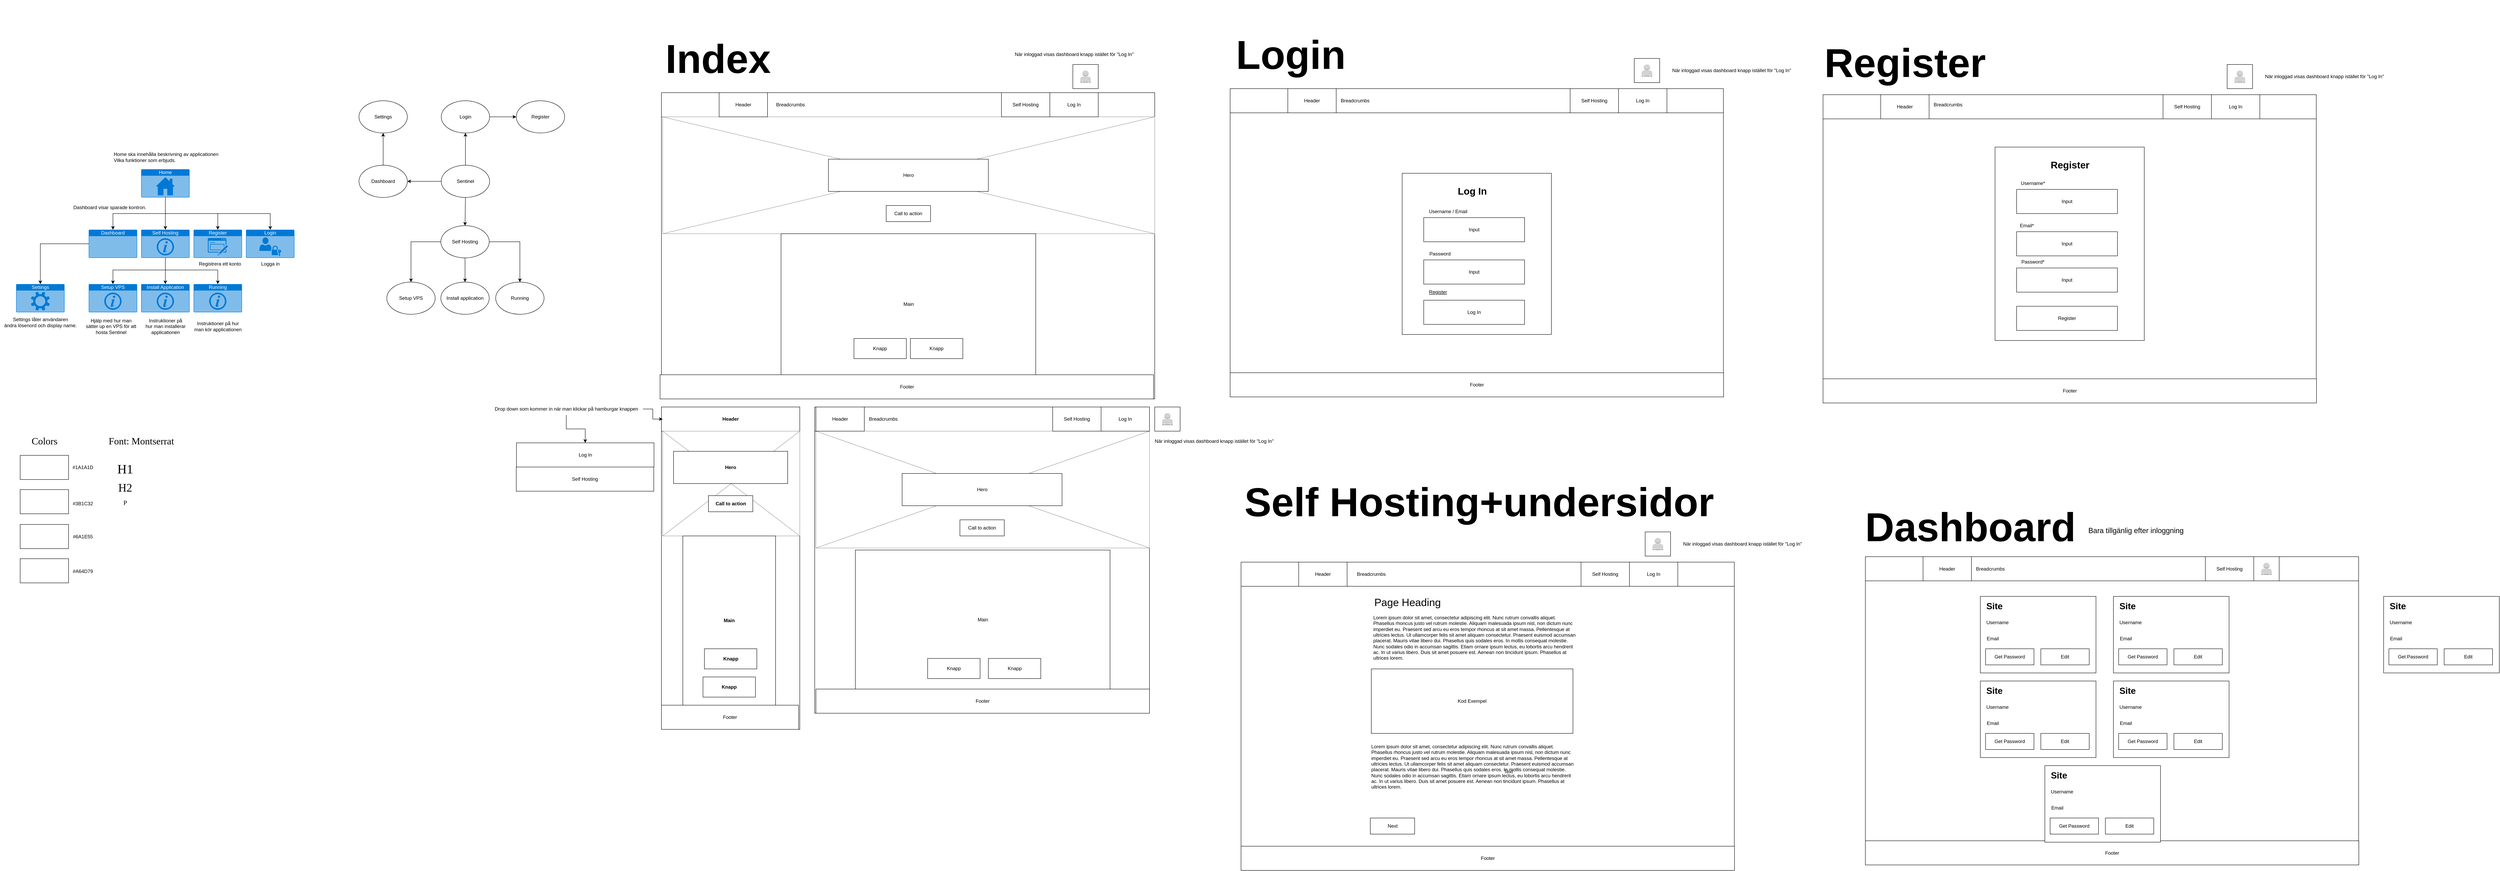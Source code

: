 <mxfile version="26.0.16">
  <diagram name="Sida-1" id="PldL4qp4mlkQbC44WhZ5">
    <mxGraphModel dx="2022" dy="643" grid="1" gridSize="10" guides="1" tooltips="1" connect="1" arrows="1" fold="1" page="1" pageScale="1" pageWidth="827" pageHeight="1169" math="0" shadow="0">
      <root>
        <mxCell id="0" />
        <mxCell id="1" parent="0" />
        <mxCell id="sdH6D31SI2UZ_YqF4N8P-3" style="rounded=0;orthogonalLoop=1;jettySize=auto;html=1;exitX=0.5;exitY=0;exitDx=0;exitDy=0;entryX=0.5;entryY=1;entryDx=0;entryDy=0;" parent="1" source="sdH6D31SI2UZ_YqF4N8P-1" target="sdH6D31SI2UZ_YqF4N8P-5" edge="1">
          <mxGeometry relative="1" as="geometry">
            <mxPoint x="550" y="400" as="targetPoint" />
          </mxGeometry>
        </mxCell>
        <mxCell id="sdH6D31SI2UZ_YqF4N8P-13" style="edgeStyle=orthogonalEdgeStyle;rounded=0;orthogonalLoop=1;jettySize=auto;html=1;exitX=0;exitY=0.5;exitDx=0;exitDy=0;entryX=1;entryY=0.5;entryDx=0;entryDy=0;" parent="1" source="sdH6D31SI2UZ_YqF4N8P-1" target="sdH6D31SI2UZ_YqF4N8P-12" edge="1">
          <mxGeometry relative="1" as="geometry" />
        </mxCell>
        <mxCell id="sdH6D31SI2UZ_YqF4N8P-16" style="rounded=0;orthogonalLoop=1;jettySize=auto;html=1;exitX=0.5;exitY=1;exitDx=0;exitDy=0;entryX=0.5;entryY=0;entryDx=0;entryDy=0;" parent="1" source="sdH6D31SI2UZ_YqF4N8P-1" target="sdH6D31SI2UZ_YqF4N8P-17" edge="1">
          <mxGeometry relative="1" as="geometry">
            <mxPoint x="414.5" y="690" as="targetPoint" />
          </mxGeometry>
        </mxCell>
        <mxCell id="sdH6D31SI2UZ_YqF4N8P-1" value="Sentinel" style="ellipse;whiteSpace=wrap;html=1;" parent="1" vertex="1">
          <mxGeometry x="354" y="480" width="120" height="80" as="geometry" />
        </mxCell>
        <mxCell id="brB0z7pQb33KGud3Y6Oo-40" style="edgeStyle=orthogonalEdgeStyle;rounded=0;orthogonalLoop=1;jettySize=auto;html=1;exitX=1;exitY=0.5;exitDx=0;exitDy=0;entryX=0;entryY=0.5;entryDx=0;entryDy=0;" parent="1" source="sdH6D31SI2UZ_YqF4N8P-5" target="sdH6D31SI2UZ_YqF4N8P-9" edge="1">
          <mxGeometry relative="1" as="geometry" />
        </mxCell>
        <mxCell id="sdH6D31SI2UZ_YqF4N8P-5" value="Login" style="ellipse;whiteSpace=wrap;html=1;" parent="1" vertex="1">
          <mxGeometry x="354" y="320" width="120" height="80" as="geometry" />
        </mxCell>
        <mxCell id="sdH6D31SI2UZ_YqF4N8P-9" value="Register" style="ellipse;whiteSpace=wrap;html=1;" parent="1" vertex="1">
          <mxGeometry x="540" y="320" width="120" height="80" as="geometry" />
        </mxCell>
        <mxCell id="sdH6D31SI2UZ_YqF4N8P-14" style="rounded=0;orthogonalLoop=1;jettySize=auto;html=1;exitX=0.5;exitY=0;exitDx=0;exitDy=0;entryX=0.5;entryY=1;entryDx=0;entryDy=0;" parent="1" source="sdH6D31SI2UZ_YqF4N8P-12" target="sdH6D31SI2UZ_YqF4N8P-15" edge="1">
          <mxGeometry relative="1" as="geometry">
            <mxPoint x="209.5" y="370" as="targetPoint" />
          </mxGeometry>
        </mxCell>
        <mxCell id="sdH6D31SI2UZ_YqF4N8P-12" value="Dashboard" style="ellipse;whiteSpace=wrap;html=1;" parent="1" vertex="1">
          <mxGeometry x="150" y="480" width="120" height="80" as="geometry" />
        </mxCell>
        <mxCell id="sdH6D31SI2UZ_YqF4N8P-15" value="Settings" style="ellipse;whiteSpace=wrap;html=1;" parent="1" vertex="1">
          <mxGeometry x="150" y="320" width="120" height="80" as="geometry" />
        </mxCell>
        <mxCell id="sdH6D31SI2UZ_YqF4N8P-19" style="edgeStyle=orthogonalEdgeStyle;rounded=0;orthogonalLoop=1;jettySize=auto;html=1;" parent="1" source="sdH6D31SI2UZ_YqF4N8P-17" target="sdH6D31SI2UZ_YqF4N8P-18" edge="1">
          <mxGeometry relative="1" as="geometry" />
        </mxCell>
        <mxCell id="sdH6D31SI2UZ_YqF4N8P-21" style="edgeStyle=orthogonalEdgeStyle;rounded=0;orthogonalLoop=1;jettySize=auto;html=1;entryX=0.5;entryY=0;entryDx=0;entryDy=0;" parent="1" source="sdH6D31SI2UZ_YqF4N8P-17" target="sdH6D31SI2UZ_YqF4N8P-20" edge="1">
          <mxGeometry relative="1" as="geometry" />
        </mxCell>
        <mxCell id="sdH6D31SI2UZ_YqF4N8P-23" style="edgeStyle=orthogonalEdgeStyle;rounded=0;orthogonalLoop=1;jettySize=auto;html=1;exitX=1;exitY=0.5;exitDx=0;exitDy=0;entryX=0.5;entryY=0;entryDx=0;entryDy=0;" parent="1" source="sdH6D31SI2UZ_YqF4N8P-17" target="sdH6D31SI2UZ_YqF4N8P-22" edge="1">
          <mxGeometry relative="1" as="geometry" />
        </mxCell>
        <mxCell id="sdH6D31SI2UZ_YqF4N8P-17" value="Self Hosting" style="ellipse;whiteSpace=wrap;html=1;" parent="1" vertex="1">
          <mxGeometry x="353" y="630" width="120" height="80" as="geometry" />
        </mxCell>
        <mxCell id="sdH6D31SI2UZ_YqF4N8P-18" value="Setup VPS" style="ellipse;whiteSpace=wrap;html=1;" parent="1" vertex="1">
          <mxGeometry x="219" y="770" width="120" height="80" as="geometry" />
        </mxCell>
        <mxCell id="sdH6D31SI2UZ_YqF4N8P-20" value="Install application" style="ellipse;whiteSpace=wrap;html=1;" parent="1" vertex="1">
          <mxGeometry x="353" y="770" width="120" height="80" as="geometry" />
        </mxCell>
        <mxCell id="sdH6D31SI2UZ_YqF4N8P-22" value="Running" style="ellipse;whiteSpace=wrap;html=1;" parent="1" vertex="1">
          <mxGeometry x="489" y="770" width="120" height="80" as="geometry" />
        </mxCell>
        <mxCell id="sdH6D31SI2UZ_YqF4N8P-24" value="Login" style="html=1;whiteSpace=wrap;strokeColor=none;fillColor=#0079D6;labelPosition=center;verticalLabelPosition=middle;verticalAlign=top;align=center;fontSize=12;outlineConnect=0;spacingTop=-6;fontColor=#FFFFFF;sketch=0;shape=mxgraph.sitemap.login;" parent="1" vertex="1">
          <mxGeometry x="-130" y="640" width="120" height="70" as="geometry" />
        </mxCell>
        <mxCell id="sdH6D31SI2UZ_YqF4N8P-25" value="Home" style="html=1;whiteSpace=wrap;strokeColor=none;fillColor=#0079D6;labelPosition=center;verticalLabelPosition=middle;verticalAlign=top;align=center;fontSize=12;outlineConnect=0;spacingTop=-6;fontColor=#FFFFFF;sketch=0;shape=mxgraph.sitemap.home;" parent="1" vertex="1">
          <mxGeometry x="-390" y="490" width="120" height="70" as="geometry" />
        </mxCell>
        <mxCell id="sdH6D31SI2UZ_YqF4N8P-26" value="Register" style="html=1;whiteSpace=wrap;strokeColor=none;fillColor=#0079D6;labelPosition=center;verticalLabelPosition=middle;verticalAlign=top;align=center;fontSize=12;outlineConnect=0;spacingTop=-6;fontColor=#FFFFFF;sketch=0;shape=mxgraph.sitemap.form;" parent="1" vertex="1">
          <mxGeometry x="-260" y="640" width="120" height="70" as="geometry" />
        </mxCell>
        <mxCell id="sdH6D31SI2UZ_YqF4N8P-27" value="Dashboard" style="html=1;whiteSpace=wrap;strokeColor=none;fillColor=#0079D6;labelPosition=center;verticalLabelPosition=middle;verticalAlign=top;align=center;fontSize=12;outlineConnect=0;spacingTop=-6;fontColor=#FFFFFF;sketch=0;shape=mxgraph.sitemap.page;" parent="1" vertex="1">
          <mxGeometry x="-520" y="640" width="120" height="70" as="geometry" />
        </mxCell>
        <mxCell id="sdH6D31SI2UZ_YqF4N8P-29" value="Self Hosting" style="html=1;whiteSpace=wrap;strokeColor=none;fillColor=#0079D6;labelPosition=center;verticalLabelPosition=middle;verticalAlign=top;align=center;fontSize=12;outlineConnect=0;spacingTop=-6;fontColor=#FFFFFF;sketch=0;shape=mxgraph.sitemap.info;" parent="1" vertex="1">
          <mxGeometry x="-390" y="640" width="120" height="70" as="geometry" />
        </mxCell>
        <mxCell id="sdH6D31SI2UZ_YqF4N8P-30" value="Setup VPS" style="html=1;whiteSpace=wrap;strokeColor=none;fillColor=#0079D6;labelPosition=center;verticalLabelPosition=middle;verticalAlign=top;align=center;fontSize=12;outlineConnect=0;spacingTop=-6;fontColor=#FFFFFF;sketch=0;shape=mxgraph.sitemap.info;" parent="1" vertex="1">
          <mxGeometry x="-520" y="775" width="120" height="70" as="geometry" />
        </mxCell>
        <mxCell id="sdH6D31SI2UZ_YqF4N8P-31" style="edgeStyle=orthogonalEdgeStyle;rounded=0;orthogonalLoop=1;jettySize=auto;html=1;entryX=0.5;entryY=0;entryDx=0;entryDy=0;entryPerimeter=0;" parent="1" source="sdH6D31SI2UZ_YqF4N8P-29" target="sdH6D31SI2UZ_YqF4N8P-30" edge="1">
          <mxGeometry relative="1" as="geometry">
            <Array as="points">
              <mxPoint x="-330" y="740" />
              <mxPoint x="-460" y="740" />
            </Array>
          </mxGeometry>
        </mxCell>
        <mxCell id="sdH6D31SI2UZ_YqF4N8P-32" value="Install Application" style="html=1;whiteSpace=wrap;strokeColor=none;fillColor=#0079D6;labelPosition=center;verticalLabelPosition=middle;verticalAlign=top;align=center;fontSize=12;outlineConnect=0;spacingTop=-6;fontColor=#FFFFFF;sketch=0;shape=mxgraph.sitemap.info;" parent="1" vertex="1">
          <mxGeometry x="-390" y="775" width="120" height="70" as="geometry" />
        </mxCell>
        <mxCell id="sdH6D31SI2UZ_YqF4N8P-33" style="edgeStyle=orthogonalEdgeStyle;rounded=0;orthogonalLoop=1;jettySize=auto;html=1;entryX=0.5;entryY=0;entryDx=0;entryDy=0;entryPerimeter=0;" parent="1" source="sdH6D31SI2UZ_YqF4N8P-29" target="sdH6D31SI2UZ_YqF4N8P-32" edge="1">
          <mxGeometry relative="1" as="geometry" />
        </mxCell>
        <mxCell id="sdH6D31SI2UZ_YqF4N8P-34" value="Running" style="html=1;whiteSpace=wrap;strokeColor=none;fillColor=#0079D6;labelPosition=center;verticalLabelPosition=middle;verticalAlign=top;align=center;fontSize=12;outlineConnect=0;spacingTop=-6;fontColor=#FFFFFF;sketch=0;shape=mxgraph.sitemap.info;" parent="1" vertex="1">
          <mxGeometry x="-260" y="775" width="120" height="70" as="geometry" />
        </mxCell>
        <mxCell id="sdH6D31SI2UZ_YqF4N8P-35" style="edgeStyle=orthogonalEdgeStyle;rounded=0;orthogonalLoop=1;jettySize=auto;html=1;entryX=0.5;entryY=0;entryDx=0;entryDy=0;entryPerimeter=0;" parent="1" source="sdH6D31SI2UZ_YqF4N8P-29" target="sdH6D31SI2UZ_YqF4N8P-34" edge="1">
          <mxGeometry relative="1" as="geometry">
            <Array as="points">
              <mxPoint x="-330" y="740" />
              <mxPoint x="-200" y="740" />
            </Array>
          </mxGeometry>
        </mxCell>
        <mxCell id="sdH6D31SI2UZ_YqF4N8P-36" style="edgeStyle=orthogonalEdgeStyle;rounded=0;orthogonalLoop=1;jettySize=auto;html=1;entryX=0.5;entryY=0;entryDx=0;entryDy=0;entryPerimeter=0;" parent="1" source="sdH6D31SI2UZ_YqF4N8P-25" target="sdH6D31SI2UZ_YqF4N8P-27" edge="1">
          <mxGeometry relative="1" as="geometry">
            <Array as="points">
              <mxPoint x="-330" y="600" />
              <mxPoint x="-460" y="600" />
            </Array>
          </mxGeometry>
        </mxCell>
        <mxCell id="sdH6D31SI2UZ_YqF4N8P-37" style="edgeStyle=orthogonalEdgeStyle;rounded=0;orthogonalLoop=1;jettySize=auto;html=1;entryX=0.5;entryY=0;entryDx=0;entryDy=0;entryPerimeter=0;" parent="1" source="sdH6D31SI2UZ_YqF4N8P-25" target="sdH6D31SI2UZ_YqF4N8P-29" edge="1">
          <mxGeometry relative="1" as="geometry" />
        </mxCell>
        <mxCell id="sdH6D31SI2UZ_YqF4N8P-38" style="edgeStyle=orthogonalEdgeStyle;rounded=0;orthogonalLoop=1;jettySize=auto;html=1;entryX=0.5;entryY=0;entryDx=0;entryDy=0;entryPerimeter=0;" parent="1" source="sdH6D31SI2UZ_YqF4N8P-25" target="sdH6D31SI2UZ_YqF4N8P-26" edge="1">
          <mxGeometry relative="1" as="geometry">
            <Array as="points">
              <mxPoint x="-330" y="600" />
              <mxPoint x="-200" y="600" />
            </Array>
          </mxGeometry>
        </mxCell>
        <mxCell id="sdH6D31SI2UZ_YqF4N8P-40" style="edgeStyle=orthogonalEdgeStyle;rounded=0;orthogonalLoop=1;jettySize=auto;html=1;entryX=0.5;entryY=0;entryDx=0;entryDy=0;entryPerimeter=0;" parent="1" source="sdH6D31SI2UZ_YqF4N8P-25" target="sdH6D31SI2UZ_YqF4N8P-24" edge="1">
          <mxGeometry relative="1" as="geometry">
            <Array as="points">
              <mxPoint x="-330" y="600" />
              <mxPoint x="-70" y="600" />
            </Array>
          </mxGeometry>
        </mxCell>
        <mxCell id="sdH6D31SI2UZ_YqF4N8P-41" value="Settings" style="html=1;whiteSpace=wrap;strokeColor=none;fillColor=#0079D6;labelPosition=center;verticalLabelPosition=middle;verticalAlign=top;align=center;fontSize=12;outlineConnect=0;spacingTop=-6;fontColor=#FFFFFF;sketch=0;shape=mxgraph.sitemap.settings;" parent="1" vertex="1">
          <mxGeometry x="-700" y="775" width="120" height="70" as="geometry" />
        </mxCell>
        <mxCell id="sdH6D31SI2UZ_YqF4N8P-42" style="edgeStyle=orthogonalEdgeStyle;rounded=0;orthogonalLoop=1;jettySize=auto;html=1;entryX=0.5;entryY=0;entryDx=0;entryDy=0;entryPerimeter=0;" parent="1" source="sdH6D31SI2UZ_YqF4N8P-27" target="sdH6D31SI2UZ_YqF4N8P-41" edge="1">
          <mxGeometry relative="1" as="geometry" />
        </mxCell>
        <mxCell id="sdH6D31SI2UZ_YqF4N8P-43" value="Home ska innehålla beskrivning av applicationen&lt;div&gt;Vilka funktioner som erbjuds.&lt;/div&gt;" style="text;html=1;align=left;verticalAlign=middle;resizable=0;points=[];autosize=1;strokeColor=none;fillColor=none;" parent="1" vertex="1">
          <mxGeometry x="-460" y="440" width="280" height="40" as="geometry" />
        </mxCell>
        <mxCell id="sdH6D31SI2UZ_YqF4N8P-44" value="Dashboard visar sparade kontron." style="text;html=1;align=left;verticalAlign=middle;resizable=0;points=[];autosize=1;strokeColor=none;fillColor=none;" parent="1" vertex="1">
          <mxGeometry x="-560" y="570" width="200" height="30" as="geometry" />
        </mxCell>
        <mxCell id="sdH6D31SI2UZ_YqF4N8P-45" value="Settings låter användaren&lt;div&gt;ändra lösenord och display name.&lt;/div&gt;" style="text;html=1;align=center;verticalAlign=middle;resizable=0;points=[];autosize=1;strokeColor=none;fillColor=none;" parent="1" vertex="1">
          <mxGeometry x="-740" y="850" width="200" height="40" as="geometry" />
        </mxCell>
        <mxCell id="sdH6D31SI2UZ_YqF4N8P-46" value="Hjälp med hur man&lt;div&gt;sätter&amp;nbsp;&lt;span style=&quot;background-color: transparent; color: light-dark(rgb(0, 0, 0), rgb(255, 255, 255));&quot;&gt;up en&amp;nbsp;&lt;/span&gt;&lt;span style=&quot;background-color: transparent; color: light-dark(rgb(0, 0, 0), rgb(255, 255, 255));&quot;&gt;VPS för att&lt;/span&gt;&lt;div&gt;&lt;span style=&quot;background-color: transparent; color: light-dark(rgb(0, 0, 0), rgb(255, 255, 255));&quot;&gt;hosta Sentinel&lt;/span&gt;&lt;/div&gt;&lt;/div&gt;" style="text;html=1;align=center;verticalAlign=middle;resizable=0;points=[];autosize=1;strokeColor=none;fillColor=none;" parent="1" vertex="1">
          <mxGeometry x="-540" y="850" width="150" height="60" as="geometry" />
        </mxCell>
        <mxCell id="sdH6D31SI2UZ_YqF4N8P-47" value="Instruktioner på&lt;div&gt;hur man installerar&lt;/div&gt;&lt;div&gt;applicationen&lt;/div&gt;" style="text;html=1;align=center;verticalAlign=middle;resizable=0;points=[];autosize=1;strokeColor=none;fillColor=none;" parent="1" vertex="1">
          <mxGeometry x="-390" y="850" width="120" height="60" as="geometry" />
        </mxCell>
        <mxCell id="sdH6D31SI2UZ_YqF4N8P-48" value="Instruktioner på hur&lt;div&gt;man kör applicationen&lt;/div&gt;" style="text;html=1;align=center;verticalAlign=middle;resizable=0;points=[];autosize=1;strokeColor=none;fillColor=none;" parent="1" vertex="1">
          <mxGeometry x="-270" y="860" width="140" height="40" as="geometry" />
        </mxCell>
        <mxCell id="sdH6D31SI2UZ_YqF4N8P-49" value="Registrera ett konto" style="text;html=1;align=center;verticalAlign=middle;resizable=0;points=[];autosize=1;strokeColor=none;fillColor=none;" parent="1" vertex="1">
          <mxGeometry x="-260" y="710" width="130" height="30" as="geometry" />
        </mxCell>
        <mxCell id="sdH6D31SI2UZ_YqF4N8P-50" value="Logga in" style="text;html=1;align=center;verticalAlign=middle;resizable=0;points=[];autosize=1;strokeColor=none;fillColor=none;" parent="1" vertex="1">
          <mxGeometry x="-105" y="710" width="70" height="30" as="geometry" />
        </mxCell>
        <mxCell id="brB0z7pQb33KGud3Y6Oo-1" value="" style="rounded=0;whiteSpace=wrap;html=1;" parent="1" vertex="1">
          <mxGeometry x="900" y="300" width="1223" height="760" as="geometry" />
        </mxCell>
        <mxCell id="brB0z7pQb33KGud3Y6Oo-2" value="" style="rounded=0;whiteSpace=wrap;html=1;" parent="1" vertex="1">
          <mxGeometry x="900" y="300" width="1223" height="60" as="geometry" />
        </mxCell>
        <mxCell id="brB0z7pQb33KGud3Y6Oo-6" value="" style="verticalLabelPosition=bottom;shadow=0;dashed=0;align=center;html=1;verticalAlign=top;strokeWidth=1;shape=mxgraph.mockup.graphics.simpleIcon;strokeColor=#999999;" parent="1" vertex="1">
          <mxGeometry x="903" y="360" width="1220" height="290" as="geometry" />
        </mxCell>
        <mxCell id="brB0z7pQb33KGud3Y6Oo-5" value="Hero" style="rounded=0;whiteSpace=wrap;html=1;" parent="1" vertex="1">
          <mxGeometry x="1314" y="465" width="396.5" height="80" as="geometry" />
        </mxCell>
        <mxCell id="brB0z7pQb33KGud3Y6Oo-7" value="Call to action" style="whiteSpace=wrap;html=1;" parent="1" vertex="1">
          <mxGeometry x="1457.25" y="580" width="110" height="40" as="geometry" />
        </mxCell>
        <mxCell id="brB0z7pQb33KGud3Y6Oo-8" value="Main" style="rounded=0;whiteSpace=wrap;html=1;" parent="1" vertex="1">
          <mxGeometry x="1196.5" y="650" width="631.5" height="350" as="geometry" />
        </mxCell>
        <mxCell id="brB0z7pQb33KGud3Y6Oo-9" value="Knapp" style="rounded=0;whiteSpace=wrap;html=1;" parent="1" vertex="1">
          <mxGeometry x="1377.25" y="910" width="130" height="50" as="geometry" />
        </mxCell>
        <mxCell id="brB0z7pQb33KGud3Y6Oo-10" value="Knapp" style="rounded=0;whiteSpace=wrap;html=1;" parent="1" vertex="1">
          <mxGeometry x="1517.25" y="910" width="130" height="50" as="geometry" />
        </mxCell>
        <mxCell id="brB0z7pQb33KGud3Y6Oo-12" value="" style="rounded=0;whiteSpace=wrap;html=1;fontStyle=1" parent="1" vertex="1">
          <mxGeometry x="900" y="1080" width="343" height="800" as="geometry" />
        </mxCell>
        <mxCell id="brB0z7pQb33KGud3Y6Oo-13" value="Header" style="rounded=0;whiteSpace=wrap;html=1;fontStyle=1" parent="1" vertex="1">
          <mxGeometry x="900" y="1080" width="343" height="60" as="geometry" />
        </mxCell>
        <mxCell id="brB0z7pQb33KGud3Y6Oo-14" value="" style="verticalLabelPosition=bottom;shadow=0;dashed=0;align=center;html=1;verticalAlign=top;strokeWidth=1;shape=mxgraph.mockup.graphics.simpleIcon;strokeColor=#999999;fontStyle=1" parent="1" vertex="1">
          <mxGeometry x="903" y="1140" width="340" height="260" as="geometry" />
        </mxCell>
        <mxCell id="brB0z7pQb33KGud3Y6Oo-15" value="Hero" style="rounded=0;whiteSpace=wrap;html=1;fontStyle=1" parent="1" vertex="1">
          <mxGeometry x="930" y="1190" width="283" height="80" as="geometry" />
        </mxCell>
        <mxCell id="brB0z7pQb33KGud3Y6Oo-16" value="Call to action" style="whiteSpace=wrap;html=1;fontStyle=1" parent="1" vertex="1">
          <mxGeometry x="1016.5" y="1300" width="110" height="40" as="geometry" />
        </mxCell>
        <mxCell id="brB0z7pQb33KGud3Y6Oo-17" value="Main" style="rounded=0;whiteSpace=wrap;html=1;fontStyle=1" parent="1" vertex="1">
          <mxGeometry x="953" y="1400" width="230" height="420" as="geometry" />
        </mxCell>
        <mxCell id="brB0z7pQb33KGud3Y6Oo-18" value="Knapp" style="rounded=0;whiteSpace=wrap;html=1;fontStyle=1" parent="1" vertex="1">
          <mxGeometry x="1006.5" y="1680" width="130" height="50" as="geometry" />
        </mxCell>
        <mxCell id="brB0z7pQb33KGud3Y6Oo-19" value="Knapp" style="rounded=0;whiteSpace=wrap;html=1;fontStyle=1" parent="1" vertex="1">
          <mxGeometry x="1003" y="1750" width="130" height="50" as="geometry" />
        </mxCell>
        <mxCell id="brB0z7pQb33KGud3Y6Oo-23" value="" style="shape=image;html=1;verticalAlign=top;verticalLabelPosition=bottom;labelBackgroundColor=#ffffff;imageAspect=0;aspect=fixed;image=https://cdn4.iconfinder.com/data/icons/evil-icons-user-interface/64/menu-128.png;fontStyle=1" parent="1" vertex="1">
          <mxGeometry x="903" y="1085" width="50" height="50" as="geometry" />
        </mxCell>
        <mxCell id="brB0z7pQb33KGud3Y6Oo-34" value="&lt;h1&gt;Index&lt;/h1&gt;" style="text;html=1;align=center;verticalAlign=middle;resizable=0;points=[];autosize=1;strokeColor=none;fillColor=none;fontSize=50;" parent="1" vertex="1">
          <mxGeometry x="900" y="80" width="280" height="270" as="geometry" />
        </mxCell>
        <mxCell id="brB0z7pQb33KGud3Y6Oo-35" value="Header" style="whiteSpace=wrap;html=1;" parent="1" vertex="1">
          <mxGeometry x="1043" y="300" width="120" height="60" as="geometry" />
        </mxCell>
        <mxCell id="brB0z7pQb33KGud3Y6Oo-36" value="Self Hosting" style="whiteSpace=wrap;html=1;" parent="1" vertex="1">
          <mxGeometry x="1743" y="300" width="120" height="60" as="geometry" />
        </mxCell>
        <mxCell id="brB0z7pQb33KGud3Y6Oo-37" value="Log In" style="whiteSpace=wrap;html=1;" parent="1" vertex="1">
          <mxGeometry x="1863" y="300" width="120" height="60" as="geometry" />
        </mxCell>
        <mxCell id="brB0z7pQb33KGud3Y6Oo-41" value="När inloggad visas dashboard knapp istället för &quot;Log In&quot;" style="text;html=1;align=center;verticalAlign=middle;resizable=0;points=[];autosize=1;strokeColor=none;fillColor=none;" parent="1" vertex="1">
          <mxGeometry x="1763" y="190" width="320" height="30" as="geometry" />
        </mxCell>
        <mxCell id="brB0z7pQb33KGud3Y6Oo-44" value="" style="whiteSpace=wrap;html=1;" parent="1" vertex="1">
          <mxGeometry x="1920" y="230" width="63" height="60" as="geometry" />
        </mxCell>
        <mxCell id="brB0z7pQb33KGud3Y6Oo-43" value="" style="outlineConnect=0;dashed=0;verticalLabelPosition=bottom;verticalAlign=top;align=center;html=1;shape=mxgraph.aws3.user;fillColor=#D2D3D3;gradientColor=none;" parent="1" vertex="1">
          <mxGeometry x="1938.38" y="245" width="26.25" height="30" as="geometry" />
        </mxCell>
        <mxCell id="brB0z7pQb33KGud3Y6Oo-48" value="Log In" style="whiteSpace=wrap;html=1;" parent="1" vertex="1">
          <mxGeometry x="540.5" y="1169" width="341" height="60" as="geometry" />
        </mxCell>
        <mxCell id="brB0z7pQb33KGud3Y6Oo-49" value="Self Hosting" style="whiteSpace=wrap;html=1;" parent="1" vertex="1">
          <mxGeometry x="540" y="1229" width="341" height="60" as="geometry" />
        </mxCell>
        <mxCell id="brB0z7pQb33KGud3Y6Oo-51" style="edgeStyle=orthogonalEdgeStyle;rounded=0;orthogonalLoop=1;jettySize=auto;html=1;" parent="1" source="brB0z7pQb33KGud3Y6Oo-50" target="brB0z7pQb33KGud3Y6Oo-48" edge="1">
          <mxGeometry relative="1" as="geometry" />
        </mxCell>
        <mxCell id="brB0z7pQb33KGud3Y6Oo-52" style="edgeStyle=orthogonalEdgeStyle;rounded=0;orthogonalLoop=1;jettySize=auto;html=1;" parent="1" source="brB0z7pQb33KGud3Y6Oo-50" target="brB0z7pQb33KGud3Y6Oo-23" edge="1">
          <mxGeometry relative="1" as="geometry" />
        </mxCell>
        <mxCell id="brB0z7pQb33KGud3Y6Oo-50" value="Drop down som kommer in när man klickar på hamburgar knappen" style="text;html=1;align=center;verticalAlign=middle;resizable=0;points=[];autosize=1;strokeColor=none;fillColor=none;" parent="1" vertex="1">
          <mxGeometry x="474" y="1070" width="380" height="30" as="geometry" />
        </mxCell>
        <mxCell id="brB0z7pQb33KGud3Y6Oo-67" value="" style="rounded=0;whiteSpace=wrap;html=1;" parent="1" vertex="1">
          <mxGeometry x="1280" y="1080" width="830" height="760" as="geometry" />
        </mxCell>
        <mxCell id="brB0z7pQb33KGud3Y6Oo-68" value="" style="rounded=0;whiteSpace=wrap;html=1;" parent="1" vertex="1">
          <mxGeometry x="1280" y="1080" width="830" height="60" as="geometry" />
        </mxCell>
        <mxCell id="brB0z7pQb33KGud3Y6Oo-69" value="" style="verticalLabelPosition=bottom;shadow=0;dashed=0;align=center;html=1;verticalAlign=top;strokeWidth=1;shape=mxgraph.mockup.graphics.simpleIcon;strokeColor=#999999;" parent="1" vertex="1">
          <mxGeometry x="1283" y="1140" width="827" height="290" as="geometry" />
        </mxCell>
        <mxCell id="brB0z7pQb33KGud3Y6Oo-70" value="Hero" style="rounded=0;whiteSpace=wrap;html=1;" parent="1" vertex="1">
          <mxGeometry x="1496.75" y="1245" width="396.5" height="80" as="geometry" />
        </mxCell>
        <mxCell id="brB0z7pQb33KGud3Y6Oo-71" value="Call to action" style="whiteSpace=wrap;html=1;" parent="1" vertex="1">
          <mxGeometry x="1640" y="1360" width="110" height="40" as="geometry" />
        </mxCell>
        <mxCell id="brB0z7pQb33KGud3Y6Oo-72" value="Main" style="rounded=0;whiteSpace=wrap;html=1;" parent="1" vertex="1">
          <mxGeometry x="1380.75" y="1435" width="631.5" height="345" as="geometry" />
        </mxCell>
        <mxCell id="brB0z7pQb33KGud3Y6Oo-73" value="Knapp" style="rounded=0;whiteSpace=wrap;html=1;" parent="1" vertex="1">
          <mxGeometry x="1560" y="1704" width="130" height="50" as="geometry" />
        </mxCell>
        <mxCell id="brB0z7pQb33KGud3Y6Oo-74" value="Knapp" style="rounded=0;whiteSpace=wrap;html=1;" parent="1" vertex="1">
          <mxGeometry x="1710.5" y="1704" width="130" height="50" as="geometry" />
        </mxCell>
        <mxCell id="brB0z7pQb33KGud3Y6Oo-75" value="Header" style="whiteSpace=wrap;html=1;" parent="1" vertex="1">
          <mxGeometry x="1283" y="1080" width="120" height="60" as="geometry" />
        </mxCell>
        <mxCell id="brB0z7pQb33KGud3Y6Oo-76" value="Self Hosting" style="whiteSpace=wrap;html=1;" parent="1" vertex="1">
          <mxGeometry x="1870" y="1080" width="120" height="60" as="geometry" />
        </mxCell>
        <mxCell id="brB0z7pQb33KGud3Y6Oo-77" value="Log In" style="whiteSpace=wrap;html=1;" parent="1" vertex="1">
          <mxGeometry x="1990" y="1080" width="120" height="60" as="geometry" />
        </mxCell>
        <mxCell id="brB0z7pQb33KGud3Y6Oo-78" value="När inloggad visas dashboard knapp istället för &quot;Log In&quot;" style="text;html=1;align=center;verticalAlign=middle;resizable=0;points=[];autosize=1;strokeColor=none;fillColor=none;" parent="1" vertex="1">
          <mxGeometry x="2110" y="1150" width="320" height="30" as="geometry" />
        </mxCell>
        <mxCell id="brB0z7pQb33KGud3Y6Oo-79" value="" style="whiteSpace=wrap;html=1;" parent="1" vertex="1">
          <mxGeometry x="2123" y="1080" width="63" height="60" as="geometry" />
        </mxCell>
        <mxCell id="brB0z7pQb33KGud3Y6Oo-80" value="" style="outlineConnect=0;dashed=0;verticalLabelPosition=bottom;verticalAlign=top;align=center;html=1;shape=mxgraph.aws3.user;fillColor=#D2D3D3;gradientColor=none;" parent="1" vertex="1">
          <mxGeometry x="2141.37" y="1095" width="26.25" height="30" as="geometry" />
        </mxCell>
        <mxCell id="brB0z7pQb33KGud3Y6Oo-81" value="Footer" style="rounded=0;whiteSpace=wrap;html=1;" parent="1" vertex="1">
          <mxGeometry x="896.5" y="1000" width="1223.5" height="60" as="geometry" />
        </mxCell>
        <mxCell id="brB0z7pQb33KGud3Y6Oo-82" value="Footer" style="rounded=0;whiteSpace=wrap;html=1;" parent="1" vertex="1">
          <mxGeometry x="900" y="1820" width="340" height="60" as="geometry" />
        </mxCell>
        <mxCell id="brB0z7pQb33KGud3Y6Oo-83" value="Footer" style="rounded=0;whiteSpace=wrap;html=1;" parent="1" vertex="1">
          <mxGeometry x="1283" y="1780" width="827" height="60" as="geometry" />
        </mxCell>
        <mxCell id="brB0z7pQb33KGud3Y6Oo-85" value="" style="rounded=0;whiteSpace=wrap;html=1;" parent="1" vertex="1">
          <mxGeometry x="2310" y="295" width="1223" height="760" as="geometry" />
        </mxCell>
        <mxCell id="brB0z7pQb33KGud3Y6Oo-86" value="&lt;h1&gt;Login&lt;/h1&gt;" style="text;html=1;align=center;verticalAlign=middle;resizable=0;points=[];autosize=1;strokeColor=none;fillColor=none;fontSize=50;" parent="1" vertex="1">
          <mxGeometry x="2310" y="70" width="300" height="270" as="geometry" />
        </mxCell>
        <mxCell id="brB0z7pQb33KGud3Y6Oo-87" value="" style="rounded=0;whiteSpace=wrap;html=1;" parent="1" vertex="1">
          <mxGeometry x="2310" y="290" width="1223" height="60" as="geometry" />
        </mxCell>
        <mxCell id="brB0z7pQb33KGud3Y6Oo-88" value="Header" style="whiteSpace=wrap;html=1;" parent="1" vertex="1">
          <mxGeometry x="2453" y="290" width="120" height="60" as="geometry" />
        </mxCell>
        <mxCell id="brB0z7pQb33KGud3Y6Oo-89" value="Self Hosting" style="whiteSpace=wrap;html=1;" parent="1" vertex="1">
          <mxGeometry x="3153" y="290" width="120" height="60" as="geometry" />
        </mxCell>
        <mxCell id="brB0z7pQb33KGud3Y6Oo-90" value="Log In" style="whiteSpace=wrap;html=1;" parent="1" vertex="1">
          <mxGeometry x="3273" y="290" width="120" height="60" as="geometry" />
        </mxCell>
        <mxCell id="brB0z7pQb33KGud3Y6Oo-91" value="Footer" style="rounded=0;whiteSpace=wrap;html=1;" parent="1" vertex="1">
          <mxGeometry x="2310" y="995" width="1223.5" height="60" as="geometry" />
        </mxCell>
        <mxCell id="brB0z7pQb33KGud3Y6Oo-94" value="" style="whiteSpace=wrap;html=1;" parent="1" vertex="1">
          <mxGeometry x="2736.5" y="500" width="370" height="400" as="geometry" />
        </mxCell>
        <mxCell id="brB0z7pQb33KGud3Y6Oo-95" value="&lt;h1&gt;Log In&lt;/h1&gt;" style="text;html=1;align=center;verticalAlign=middle;resizable=0;points=[];autosize=1;strokeColor=none;fillColor=none;" parent="1" vertex="1">
          <mxGeometry x="2860" y="510" width="100" height="70" as="geometry" />
        </mxCell>
        <mxCell id="brB0z7pQb33KGud3Y6Oo-96" value="Input" style="rounded=0;whiteSpace=wrap;html=1;" parent="1" vertex="1">
          <mxGeometry x="2790" y="610" width="250" height="60" as="geometry" />
        </mxCell>
        <mxCell id="brB0z7pQb33KGud3Y6Oo-97" value="Username / Email" style="text;html=1;align=center;verticalAlign=middle;resizable=0;points=[];autosize=1;strokeColor=none;fillColor=none;" parent="1" vertex="1">
          <mxGeometry x="2790" y="580" width="120" height="30" as="geometry" />
        </mxCell>
        <mxCell id="brB0z7pQb33KGud3Y6Oo-98" value="Input" style="rounded=0;whiteSpace=wrap;html=1;" parent="1" vertex="1">
          <mxGeometry x="2790" y="715" width="250" height="60" as="geometry" />
        </mxCell>
        <mxCell id="brB0z7pQb33KGud3Y6Oo-99" value="Password" style="text;html=1;align=center;verticalAlign=middle;resizable=0;points=[];autosize=1;strokeColor=none;fillColor=none;" parent="1" vertex="1">
          <mxGeometry x="2790" y="685" width="80" height="30" as="geometry" />
        </mxCell>
        <mxCell id="brB0z7pQb33KGud3Y6Oo-100" value="Log In" style="rounded=0;whiteSpace=wrap;html=1;" parent="1" vertex="1">
          <mxGeometry x="2790" y="815" width="250" height="60" as="geometry" />
        </mxCell>
        <mxCell id="brB0z7pQb33KGud3Y6Oo-101" value="Register" style="text;html=1;align=center;verticalAlign=middle;resizable=0;points=[];autosize=1;strokeColor=none;fillColor=none;fontStyle=4" parent="1" vertex="1">
          <mxGeometry x="2790" y="780" width="70" height="30" as="geometry" />
        </mxCell>
        <mxCell id="UUPTC2xU_2_YiSAz89Tu-4" value="När inloggad visas dashboard knapp istället för &quot;Log In&quot;" style="text;html=1;align=center;verticalAlign=middle;resizable=0;points=[];autosize=1;strokeColor=none;fillColor=none;" parent="1" vertex="1">
          <mxGeometry x="3393" y="230" width="320" height="30" as="geometry" />
        </mxCell>
        <mxCell id="UUPTC2xU_2_YiSAz89Tu-5" value="" style="whiteSpace=wrap;html=1;" parent="1" vertex="1">
          <mxGeometry x="3312" y="215" width="63" height="60" as="geometry" />
        </mxCell>
        <mxCell id="UUPTC2xU_2_YiSAz89Tu-6" value="" style="outlineConnect=0;dashed=0;verticalLabelPosition=bottom;verticalAlign=top;align=center;html=1;shape=mxgraph.aws3.user;fillColor=#D2D3D3;gradientColor=none;" parent="1" vertex="1">
          <mxGeometry x="3330.38" y="230" width="26.25" height="30" as="geometry" />
        </mxCell>
        <mxCell id="UUPTC2xU_2_YiSAz89Tu-7" value="" style="rounded=0;whiteSpace=wrap;html=1;" parent="1" vertex="1">
          <mxGeometry x="3780" y="310" width="1223" height="760" as="geometry" />
        </mxCell>
        <mxCell id="UUPTC2xU_2_YiSAz89Tu-8" value="&lt;h1&gt;Register&lt;/h1&gt;" style="text;html=1;align=center;verticalAlign=middle;resizable=0;points=[];autosize=1;strokeColor=none;fillColor=none;fontSize=50;" parent="1" vertex="1">
          <mxGeometry x="3773" y="90" width="420" height="270" as="geometry" />
        </mxCell>
        <mxCell id="UUPTC2xU_2_YiSAz89Tu-9" value="" style="rounded=0;whiteSpace=wrap;html=1;" parent="1" vertex="1">
          <mxGeometry x="3780" y="305" width="1223" height="60" as="geometry" />
        </mxCell>
        <mxCell id="UUPTC2xU_2_YiSAz89Tu-10" value="Header" style="whiteSpace=wrap;html=1;" parent="1" vertex="1">
          <mxGeometry x="3923" y="305" width="120" height="60" as="geometry" />
        </mxCell>
        <mxCell id="UUPTC2xU_2_YiSAz89Tu-11" value="Self Hosting" style="whiteSpace=wrap;html=1;" parent="1" vertex="1">
          <mxGeometry x="4623" y="305" width="120" height="60" as="geometry" />
        </mxCell>
        <mxCell id="UUPTC2xU_2_YiSAz89Tu-12" value="Log In" style="whiteSpace=wrap;html=1;" parent="1" vertex="1">
          <mxGeometry x="4743" y="305" width="120" height="60" as="geometry" />
        </mxCell>
        <mxCell id="UUPTC2xU_2_YiSAz89Tu-13" value="Footer" style="rounded=0;whiteSpace=wrap;html=1;" parent="1" vertex="1">
          <mxGeometry x="3780" y="1010" width="1223.5" height="60" as="geometry" />
        </mxCell>
        <mxCell id="UUPTC2xU_2_YiSAz89Tu-14" value="" style="whiteSpace=wrap;html=1;" parent="1" vertex="1">
          <mxGeometry x="4206.5" y="435" width="370" height="480" as="geometry" />
        </mxCell>
        <mxCell id="UUPTC2xU_2_YiSAz89Tu-15" value="&lt;h1&gt;Register&lt;/h1&gt;" style="text;html=1;align=center;verticalAlign=middle;resizable=0;points=[];autosize=1;strokeColor=none;fillColor=none;" parent="1" vertex="1">
          <mxGeometry x="4331.5" y="445" width="120" height="70" as="geometry" />
        </mxCell>
        <mxCell id="UUPTC2xU_2_YiSAz89Tu-16" value="Input" style="rounded=0;whiteSpace=wrap;html=1;" parent="1" vertex="1">
          <mxGeometry x="4260" y="540" width="250" height="60" as="geometry" />
        </mxCell>
        <mxCell id="UUPTC2xU_2_YiSAz89Tu-17" value="Username*" style="text;html=1;align=center;verticalAlign=middle;resizable=0;points=[];autosize=1;strokeColor=none;fillColor=none;" parent="1" vertex="1">
          <mxGeometry x="4260" y="510" width="80" height="30" as="geometry" />
        </mxCell>
        <mxCell id="UUPTC2xU_2_YiSAz89Tu-18" value="Input" style="rounded=0;whiteSpace=wrap;html=1;" parent="1" vertex="1">
          <mxGeometry x="4260" y="735" width="250" height="60" as="geometry" />
        </mxCell>
        <mxCell id="UUPTC2xU_2_YiSAz89Tu-19" value="Password*" style="text;html=1;align=center;verticalAlign=middle;resizable=0;points=[];autosize=1;strokeColor=none;fillColor=none;" parent="1" vertex="1">
          <mxGeometry x="4260" y="705" width="80" height="30" as="geometry" />
        </mxCell>
        <mxCell id="UUPTC2xU_2_YiSAz89Tu-20" value="Register" style="rounded=0;whiteSpace=wrap;html=1;" parent="1" vertex="1">
          <mxGeometry x="4260" y="830" width="250" height="60" as="geometry" />
        </mxCell>
        <mxCell id="UUPTC2xU_2_YiSAz89Tu-22" value="När inloggad visas dashboard knapp istället för &quot;Log In&quot;" style="text;html=1;align=center;verticalAlign=middle;resizable=0;points=[];autosize=1;strokeColor=none;fillColor=none;" parent="1" vertex="1">
          <mxGeometry x="4863" y="245" width="320" height="30" as="geometry" />
        </mxCell>
        <mxCell id="UUPTC2xU_2_YiSAz89Tu-23" value="" style="whiteSpace=wrap;html=1;" parent="1" vertex="1">
          <mxGeometry x="4782" y="230" width="63" height="60" as="geometry" />
        </mxCell>
        <mxCell id="UUPTC2xU_2_YiSAz89Tu-24" value="" style="outlineConnect=0;dashed=0;verticalLabelPosition=bottom;verticalAlign=top;align=center;html=1;shape=mxgraph.aws3.user;fillColor=#D2D3D3;gradientColor=none;" parent="1" vertex="1">
          <mxGeometry x="4800.38" y="245" width="26.25" height="30" as="geometry" />
        </mxCell>
        <mxCell id="UUPTC2xU_2_YiSAz89Tu-25" value="Input" style="rounded=0;whiteSpace=wrap;html=1;" parent="1" vertex="1">
          <mxGeometry x="4260" y="645" width="250" height="60" as="geometry" />
        </mxCell>
        <mxCell id="UUPTC2xU_2_YiSAz89Tu-26" value="Email*" style="text;html=1;align=center;verticalAlign=middle;resizable=0;points=[];autosize=1;strokeColor=none;fillColor=none;" parent="1" vertex="1">
          <mxGeometry x="4255" y="615" width="60" height="30" as="geometry" />
        </mxCell>
        <mxCell id="UUPTC2xU_2_YiSAz89Tu-27" value="Breadcrumbs" style="text;html=1;align=center;verticalAlign=middle;whiteSpace=wrap;rounded=0;" parent="1" vertex="1">
          <mxGeometry x="1190" y="315" width="60" height="30" as="geometry" />
        </mxCell>
        <mxCell id="UUPTC2xU_2_YiSAz89Tu-28" value="Breadcrumbs" style="text;html=1;align=center;verticalAlign=middle;whiteSpace=wrap;rounded=0;" parent="1" vertex="1">
          <mxGeometry x="1420" y="1095" width="60" height="30" as="geometry" />
        </mxCell>
        <mxCell id="UUPTC2xU_2_YiSAz89Tu-29" value="Breadcrumbs" style="text;html=1;align=center;verticalAlign=middle;whiteSpace=wrap;rounded=0;" parent="1" vertex="1">
          <mxGeometry x="2590" y="305" width="60" height="30" as="geometry" />
        </mxCell>
        <mxCell id="UUPTC2xU_2_YiSAz89Tu-30" value="" style="rounded=0;whiteSpace=wrap;html=1;" parent="1" vertex="1">
          <mxGeometry x="2337" y="1470" width="1223" height="760" as="geometry" />
        </mxCell>
        <mxCell id="UUPTC2xU_2_YiSAz89Tu-31" value="&lt;h1&gt;Self Hosting+undersidor&lt;/h1&gt;" style="text;html=1;align=center;verticalAlign=middle;resizable=0;points=[];autosize=1;strokeColor=none;fillColor=none;fontSize=50;" parent="1" vertex="1">
          <mxGeometry x="2332" y="1180" width="1190" height="270" as="geometry" />
        </mxCell>
        <mxCell id="UUPTC2xU_2_YiSAz89Tu-32" value="" style="rounded=0;whiteSpace=wrap;html=1;" parent="1" vertex="1">
          <mxGeometry x="2337" y="1465" width="1223" height="60" as="geometry" />
        </mxCell>
        <mxCell id="UUPTC2xU_2_YiSAz89Tu-33" value="Header" style="whiteSpace=wrap;html=1;" parent="1" vertex="1">
          <mxGeometry x="2480" y="1465" width="120" height="60" as="geometry" />
        </mxCell>
        <mxCell id="UUPTC2xU_2_YiSAz89Tu-34" value="Self Hosting" style="whiteSpace=wrap;html=1;" parent="1" vertex="1">
          <mxGeometry x="3180" y="1465" width="120" height="60" as="geometry" />
        </mxCell>
        <mxCell id="UUPTC2xU_2_YiSAz89Tu-35" value="Log In" style="whiteSpace=wrap;html=1;" parent="1" vertex="1">
          <mxGeometry x="3300" y="1465" width="120" height="60" as="geometry" />
        </mxCell>
        <mxCell id="UUPTC2xU_2_YiSAz89Tu-36" value="Footer" style="rounded=0;whiteSpace=wrap;html=1;" parent="1" vertex="1">
          <mxGeometry x="2337" y="2170" width="1223.5" height="60" as="geometry" />
        </mxCell>
        <mxCell id="UUPTC2xU_2_YiSAz89Tu-44" value="När inloggad visas dashboard knapp istället för &quot;Log In&quot;" style="text;html=1;align=center;verticalAlign=middle;resizable=0;points=[];autosize=1;strokeColor=none;fillColor=none;" parent="1" vertex="1">
          <mxGeometry x="3420" y="1405" width="320" height="30" as="geometry" />
        </mxCell>
        <mxCell id="UUPTC2xU_2_YiSAz89Tu-45" value="" style="whiteSpace=wrap;html=1;" parent="1" vertex="1">
          <mxGeometry x="3339" y="1390" width="63" height="60" as="geometry" />
        </mxCell>
        <mxCell id="UUPTC2xU_2_YiSAz89Tu-46" value="" style="outlineConnect=0;dashed=0;verticalLabelPosition=bottom;verticalAlign=top;align=center;html=1;shape=mxgraph.aws3.user;fillColor=#D2D3D3;gradientColor=none;" parent="1" vertex="1">
          <mxGeometry x="3357.38" y="1405" width="26.25" height="30" as="geometry" />
        </mxCell>
        <mxCell id="UUPTC2xU_2_YiSAz89Tu-52" value="Page Heading" style="text;html=1;align=center;verticalAlign=middle;whiteSpace=wrap;rounded=0;horizontal=1;fontSize=26;" parent="1" vertex="1">
          <mxGeometry x="2660" y="1550" width="180" height="30" as="geometry" />
        </mxCell>
        <mxCell id="UUPTC2xU_2_YiSAz89Tu-54" value="&lt;div&gt;Lorem ipsum dolor sit amet, consectetur adipiscing elit. Nunc rutrum convallis aliquet. Phasellus rhoncus justo vel rutrum molestie. Aliquam malesuada ipsum nisl, non dictum nunc imperdiet eu. Praesent sed arcu eu eros tempor rhoncus at sit amet massa. Pellentesque at ultricies lectus. Ut ullamcorper felis sit amet aliquam consectetur. Praesent euismod accumsan placerat. Mauris vitae libero dui. Phasellus quis sodales eros. In mollis consequat molestie. Nunc sodales odio in accumsan sagittis. Etiam ornare ipsum lectus, eu lobortis arcu hendrerit ac. In ut varius libero. Duis sit amet posuere est. Aenean non tincidunt ipsum. Phasellus at ultrices lorem.&lt;/div&gt;&lt;div&gt;&lt;br&gt;&lt;/div&gt;" style="text;html=1;align=left;verticalAlign=middle;whiteSpace=wrap;rounded=0;" parent="1" vertex="1">
          <mxGeometry x="2662.5" y="1590" width="505" height="140" as="geometry" />
        </mxCell>
        <mxCell id="UUPTC2xU_2_YiSAz89Tu-55" value="Kod Exempel" style="rounded=0;whiteSpace=wrap;html=1;" parent="1" vertex="1">
          <mxGeometry x="2660" y="1730" width="500" height="160" as="geometry" />
        </mxCell>
        <mxCell id="UUPTC2xU_2_YiSAz89Tu-56" value="&lt;div&gt;Lorem ipsum dolor sit amet, consectetur adipiscing elit. Nunc rutrum convallis aliquet. Phasellus rhoncus justo vel rutrum molestie. Aliquam malesuada ipsum nisl, non dictum nunc imperdiet eu. Praesent sed arcu eu eros tempor rhoncus at sit amet massa. Pellentesque at ultricies lectus. Ut ullamcorper felis sit amet aliquam consectetur. Praesent euismod accumsan placerat. Mauris vitae libero dui. Phasellus quis sodales eros. In mollis consequat molestie. Nunc sodales odio in accumsan sagittis. Etiam ornare ipsum lectus, eu lobortis arcu hendrerit ac. In ut varius libero. Duis sit amet posuere est. Aenean non tincidunt ipsum. Phasellus at ultrices lorem.&lt;/div&gt;&lt;div&gt;&lt;br&gt;&lt;/div&gt;" style="text;html=1;align=left;verticalAlign=middle;whiteSpace=wrap;rounded=0;" parent="1" vertex="1">
          <mxGeometry x="2657.5" y="1910" width="505" height="140" as="geometry" />
        </mxCell>
        <mxCell id="UUPTC2xU_2_YiSAz89Tu-57" value="Text" style="text;html=1;align=center;verticalAlign=middle;whiteSpace=wrap;rounded=0;" parent="1" vertex="1">
          <mxGeometry x="2970" y="1970" width="60" height="30" as="geometry" />
        </mxCell>
        <mxCell id="UUPTC2xU_2_YiSAz89Tu-58" value="Next" style="rounded=0;whiteSpace=wrap;html=1;" parent="1" vertex="1">
          <mxGeometry x="2657.5" y="2100" width="110" height="40" as="geometry" />
        </mxCell>
        <mxCell id="UUPTC2xU_2_YiSAz89Tu-60" value="Breadcrumbs" style="text;html=1;align=center;verticalAlign=middle;whiteSpace=wrap;rounded=0;" parent="1" vertex="1">
          <mxGeometry x="4060" y="315" width="60" height="30" as="geometry" />
        </mxCell>
        <mxCell id="UUPTC2xU_2_YiSAz89Tu-61" value="Breadcrumbs" style="text;html=1;align=center;verticalAlign=middle;whiteSpace=wrap;rounded=0;" parent="1" vertex="1">
          <mxGeometry x="2630" y="1480" width="60" height="30" as="geometry" />
        </mxCell>
        <mxCell id="UUPTC2xU_2_YiSAz89Tu-82" value="" style="rounded=0;whiteSpace=wrap;html=1;" parent="1" vertex="1">
          <mxGeometry x="3885" y="1456.5" width="1223" height="760" as="geometry" />
        </mxCell>
        <mxCell id="UUPTC2xU_2_YiSAz89Tu-83" value="&lt;h1&gt;Dashboard&lt;/h1&gt;" style="text;html=1;align=center;verticalAlign=middle;resizable=0;points=[];autosize=1;strokeColor=none;fillColor=none;fontSize=50;" parent="1" vertex="1">
          <mxGeometry x="3870" y="1241.5" width="550" height="270" as="geometry" />
        </mxCell>
        <mxCell id="UUPTC2xU_2_YiSAz89Tu-84" value="" style="rounded=0;whiteSpace=wrap;html=1;" parent="1" vertex="1">
          <mxGeometry x="3885" y="1451.5" width="1223" height="60" as="geometry" />
        </mxCell>
        <mxCell id="UUPTC2xU_2_YiSAz89Tu-85" value="Header" style="whiteSpace=wrap;html=1;" parent="1" vertex="1">
          <mxGeometry x="4028" y="1451.5" width="120" height="60" as="geometry" />
        </mxCell>
        <mxCell id="UUPTC2xU_2_YiSAz89Tu-86" value="Self Hosting" style="whiteSpace=wrap;html=1;" parent="1" vertex="1">
          <mxGeometry x="4728" y="1451.5" width="120" height="60" as="geometry" />
        </mxCell>
        <mxCell id="UUPTC2xU_2_YiSAz89Tu-88" value="Footer" style="rounded=0;whiteSpace=wrap;html=1;" parent="1" vertex="1">
          <mxGeometry x="3885" y="2156.5" width="1223.5" height="60" as="geometry" />
        </mxCell>
        <mxCell id="UUPTC2xU_2_YiSAz89Tu-97" value="" style="whiteSpace=wrap;html=1;" parent="1" vertex="1">
          <mxGeometry x="4848" y="1451.5" width="63" height="60" as="geometry" />
        </mxCell>
        <mxCell id="UUPTC2xU_2_YiSAz89Tu-98" value="" style="outlineConnect=0;dashed=0;verticalLabelPosition=bottom;verticalAlign=top;align=center;html=1;shape=mxgraph.aws3.user;fillColor=#D2D3D3;gradientColor=none;" parent="1" vertex="1">
          <mxGeometry x="4866.38" y="1466.5" width="26.25" height="30" as="geometry" />
        </mxCell>
        <mxCell id="UUPTC2xU_2_YiSAz89Tu-101" value="Breadcrumbs" style="text;html=1;align=center;verticalAlign=middle;whiteSpace=wrap;rounded=0;" parent="1" vertex="1">
          <mxGeometry x="4165" y="1466.5" width="60" height="30" as="geometry" />
        </mxCell>
        <mxCell id="UUPTC2xU_2_YiSAz89Tu-102" value="Bara tillgänlig efter inloggning" style="text;html=1;align=center;verticalAlign=middle;whiteSpace=wrap;rounded=0;fontSize=18;" parent="1" vertex="1">
          <mxGeometry x="4429.5" y="1371.5" width="251.5" height="30" as="geometry" />
        </mxCell>
        <mxCell id="UUPTC2xU_2_YiSAz89Tu-116" value="" style="group" parent="1" vertex="1" connectable="0">
          <mxGeometry x="5170" y="1550" width="286.75" height="190" as="geometry" />
        </mxCell>
        <mxCell id="UUPTC2xU_2_YiSAz89Tu-109" value="" style="rounded=0;whiteSpace=wrap;html=1;" parent="UUPTC2xU_2_YiSAz89Tu-116" vertex="1">
          <mxGeometry width="286.75" height="190" as="geometry" />
        </mxCell>
        <mxCell id="UUPTC2xU_2_YiSAz89Tu-110" value="&lt;font style=&quot;font-size: 22px;&quot;&gt;&lt;b&gt;Site&lt;/b&gt;&lt;/font&gt;" style="text;html=1;align=left;verticalAlign=middle;whiteSpace=wrap;rounded=0;" parent="UUPTC2xU_2_YiSAz89Tu-116" vertex="1">
          <mxGeometry x="13" y="10" width="60" height="30" as="geometry" />
        </mxCell>
        <mxCell id="UUPTC2xU_2_YiSAz89Tu-111" value="&lt;font&gt;Username&lt;/font&gt;" style="text;html=1;align=left;verticalAlign=middle;whiteSpace=wrap;rounded=0;" parent="UUPTC2xU_2_YiSAz89Tu-116" vertex="1">
          <mxGeometry x="13" y="50" width="60" height="30" as="geometry" />
        </mxCell>
        <mxCell id="UUPTC2xU_2_YiSAz89Tu-112" value="&lt;font&gt;Email&lt;/font&gt;" style="text;html=1;align=left;verticalAlign=middle;whiteSpace=wrap;rounded=0;" parent="UUPTC2xU_2_YiSAz89Tu-116" vertex="1">
          <mxGeometry x="13.5" y="90" width="60" height="30" as="geometry" />
        </mxCell>
        <mxCell id="UUPTC2xU_2_YiSAz89Tu-114" value="Get Password" style="rounded=0;whiteSpace=wrap;html=1;" parent="UUPTC2xU_2_YiSAz89Tu-116" vertex="1">
          <mxGeometry x="13" y="130" width="120" height="40" as="geometry" />
        </mxCell>
        <mxCell id="UUPTC2xU_2_YiSAz89Tu-115" value="Edit" style="rounded=0;whiteSpace=wrap;html=1;" parent="UUPTC2xU_2_YiSAz89Tu-116" vertex="1">
          <mxGeometry x="150" y="130" width="120" height="40" as="geometry" />
        </mxCell>
        <mxCell id="UUPTC2xU_2_YiSAz89Tu-117" value="" style="group" parent="1" vertex="1" connectable="0">
          <mxGeometry x="4170" y="1550" width="286.75" height="190" as="geometry" />
        </mxCell>
        <mxCell id="UUPTC2xU_2_YiSAz89Tu-118" value="" style="rounded=0;whiteSpace=wrap;html=1;" parent="UUPTC2xU_2_YiSAz89Tu-117" vertex="1">
          <mxGeometry width="286.75" height="190" as="geometry" />
        </mxCell>
        <mxCell id="UUPTC2xU_2_YiSAz89Tu-119" value="&lt;font style=&quot;font-size: 22px;&quot;&gt;&lt;b&gt;Site&lt;/b&gt;&lt;/font&gt;" style="text;html=1;align=left;verticalAlign=middle;whiteSpace=wrap;rounded=0;" parent="UUPTC2xU_2_YiSAz89Tu-117" vertex="1">
          <mxGeometry x="13" y="10" width="60" height="30" as="geometry" />
        </mxCell>
        <mxCell id="UUPTC2xU_2_YiSAz89Tu-120" value="&lt;font&gt;Username&lt;/font&gt;" style="text;html=1;align=left;verticalAlign=middle;whiteSpace=wrap;rounded=0;" parent="UUPTC2xU_2_YiSAz89Tu-117" vertex="1">
          <mxGeometry x="13" y="50" width="60" height="30" as="geometry" />
        </mxCell>
        <mxCell id="UUPTC2xU_2_YiSAz89Tu-121" value="&lt;font&gt;Email&lt;/font&gt;" style="text;html=1;align=left;verticalAlign=middle;whiteSpace=wrap;rounded=0;" parent="UUPTC2xU_2_YiSAz89Tu-117" vertex="1">
          <mxGeometry x="13.5" y="90" width="60" height="30" as="geometry" />
        </mxCell>
        <mxCell id="UUPTC2xU_2_YiSAz89Tu-122" value="Get Password" style="rounded=0;whiteSpace=wrap;html=1;" parent="UUPTC2xU_2_YiSAz89Tu-117" vertex="1">
          <mxGeometry x="13" y="130" width="120" height="40" as="geometry" />
        </mxCell>
        <mxCell id="UUPTC2xU_2_YiSAz89Tu-123" value="Edit" style="rounded=0;whiteSpace=wrap;html=1;" parent="UUPTC2xU_2_YiSAz89Tu-117" vertex="1">
          <mxGeometry x="150" y="130" width="120" height="40" as="geometry" />
        </mxCell>
        <mxCell id="UUPTC2xU_2_YiSAz89Tu-124" value="" style="group" parent="1" vertex="1" connectable="0">
          <mxGeometry x="4500" y="1550" width="286.75" height="190" as="geometry" />
        </mxCell>
        <mxCell id="UUPTC2xU_2_YiSAz89Tu-125" value="" style="rounded=0;whiteSpace=wrap;html=1;" parent="UUPTC2xU_2_YiSAz89Tu-124" vertex="1">
          <mxGeometry width="286.75" height="190" as="geometry" />
        </mxCell>
        <mxCell id="UUPTC2xU_2_YiSAz89Tu-126" value="&lt;font style=&quot;font-size: 22px;&quot;&gt;&lt;b&gt;Site&lt;/b&gt;&lt;/font&gt;" style="text;html=1;align=left;verticalAlign=middle;whiteSpace=wrap;rounded=0;" parent="UUPTC2xU_2_YiSAz89Tu-124" vertex="1">
          <mxGeometry x="13" y="10" width="60" height="30" as="geometry" />
        </mxCell>
        <mxCell id="UUPTC2xU_2_YiSAz89Tu-127" value="&lt;font&gt;Username&lt;/font&gt;" style="text;html=1;align=left;verticalAlign=middle;whiteSpace=wrap;rounded=0;" parent="UUPTC2xU_2_YiSAz89Tu-124" vertex="1">
          <mxGeometry x="13" y="50" width="60" height="30" as="geometry" />
        </mxCell>
        <mxCell id="UUPTC2xU_2_YiSAz89Tu-128" value="&lt;font&gt;Email&lt;/font&gt;" style="text;html=1;align=left;verticalAlign=middle;whiteSpace=wrap;rounded=0;" parent="UUPTC2xU_2_YiSAz89Tu-124" vertex="1">
          <mxGeometry x="13.5" y="90" width="60" height="30" as="geometry" />
        </mxCell>
        <mxCell id="UUPTC2xU_2_YiSAz89Tu-129" value="Get Password" style="rounded=0;whiteSpace=wrap;html=1;" parent="UUPTC2xU_2_YiSAz89Tu-124" vertex="1">
          <mxGeometry x="13" y="130" width="120" height="40" as="geometry" />
        </mxCell>
        <mxCell id="UUPTC2xU_2_YiSAz89Tu-130" value="Edit" style="rounded=0;whiteSpace=wrap;html=1;" parent="UUPTC2xU_2_YiSAz89Tu-124" vertex="1">
          <mxGeometry x="150" y="130" width="120" height="40" as="geometry" />
        </mxCell>
        <mxCell id="UUPTC2xU_2_YiSAz89Tu-131" value="" style="group" parent="1" vertex="1" connectable="0">
          <mxGeometry x="4170" y="1760" width="286.75" height="190" as="geometry" />
        </mxCell>
        <mxCell id="UUPTC2xU_2_YiSAz89Tu-132" value="" style="rounded=0;whiteSpace=wrap;html=1;" parent="UUPTC2xU_2_YiSAz89Tu-131" vertex="1">
          <mxGeometry width="286.75" height="190" as="geometry" />
        </mxCell>
        <mxCell id="UUPTC2xU_2_YiSAz89Tu-133" value="&lt;font style=&quot;font-size: 22px;&quot;&gt;&lt;b&gt;Site&lt;/b&gt;&lt;/font&gt;" style="text;html=1;align=left;verticalAlign=middle;whiteSpace=wrap;rounded=0;" parent="UUPTC2xU_2_YiSAz89Tu-131" vertex="1">
          <mxGeometry x="13" y="10" width="60" height="30" as="geometry" />
        </mxCell>
        <mxCell id="UUPTC2xU_2_YiSAz89Tu-134" value="&lt;font&gt;Username&lt;/font&gt;" style="text;html=1;align=left;verticalAlign=middle;whiteSpace=wrap;rounded=0;" parent="UUPTC2xU_2_YiSAz89Tu-131" vertex="1">
          <mxGeometry x="13" y="50" width="60" height="30" as="geometry" />
        </mxCell>
        <mxCell id="UUPTC2xU_2_YiSAz89Tu-135" value="&lt;font&gt;Email&lt;/font&gt;" style="text;html=1;align=left;verticalAlign=middle;whiteSpace=wrap;rounded=0;" parent="UUPTC2xU_2_YiSAz89Tu-131" vertex="1">
          <mxGeometry x="13.5" y="90" width="60" height="30" as="geometry" />
        </mxCell>
        <mxCell id="UUPTC2xU_2_YiSAz89Tu-136" value="Get Password" style="rounded=0;whiteSpace=wrap;html=1;" parent="UUPTC2xU_2_YiSAz89Tu-131" vertex="1">
          <mxGeometry x="13" y="130" width="120" height="40" as="geometry" />
        </mxCell>
        <mxCell id="UUPTC2xU_2_YiSAz89Tu-137" value="Edit" style="rounded=0;whiteSpace=wrap;html=1;" parent="UUPTC2xU_2_YiSAz89Tu-131" vertex="1">
          <mxGeometry x="150" y="130" width="120" height="40" as="geometry" />
        </mxCell>
        <mxCell id="UUPTC2xU_2_YiSAz89Tu-138" value="" style="group" parent="1" vertex="1" connectable="0">
          <mxGeometry x="4500" y="1760" width="286.75" height="190" as="geometry" />
        </mxCell>
        <mxCell id="UUPTC2xU_2_YiSAz89Tu-139" value="" style="rounded=0;whiteSpace=wrap;html=1;" parent="UUPTC2xU_2_YiSAz89Tu-138" vertex="1">
          <mxGeometry width="286.75" height="190" as="geometry" />
        </mxCell>
        <mxCell id="UUPTC2xU_2_YiSAz89Tu-140" value="&lt;font style=&quot;font-size: 22px;&quot;&gt;&lt;b&gt;Site&lt;/b&gt;&lt;/font&gt;" style="text;html=1;align=left;verticalAlign=middle;whiteSpace=wrap;rounded=0;" parent="UUPTC2xU_2_YiSAz89Tu-138" vertex="1">
          <mxGeometry x="13" y="10" width="60" height="30" as="geometry" />
        </mxCell>
        <mxCell id="UUPTC2xU_2_YiSAz89Tu-141" value="&lt;font&gt;Username&lt;/font&gt;" style="text;html=1;align=left;verticalAlign=middle;whiteSpace=wrap;rounded=0;" parent="UUPTC2xU_2_YiSAz89Tu-138" vertex="1">
          <mxGeometry x="13" y="50" width="60" height="30" as="geometry" />
        </mxCell>
        <mxCell id="UUPTC2xU_2_YiSAz89Tu-142" value="&lt;font&gt;Email&lt;/font&gt;" style="text;html=1;align=left;verticalAlign=middle;whiteSpace=wrap;rounded=0;" parent="UUPTC2xU_2_YiSAz89Tu-138" vertex="1">
          <mxGeometry x="13.5" y="90" width="60" height="30" as="geometry" />
        </mxCell>
        <mxCell id="UUPTC2xU_2_YiSAz89Tu-143" value="Get Password" style="rounded=0;whiteSpace=wrap;html=1;" parent="UUPTC2xU_2_YiSAz89Tu-138" vertex="1">
          <mxGeometry x="13" y="130" width="120" height="40" as="geometry" />
        </mxCell>
        <mxCell id="UUPTC2xU_2_YiSAz89Tu-144" value="Edit" style="rounded=0;whiteSpace=wrap;html=1;" parent="UUPTC2xU_2_YiSAz89Tu-138" vertex="1">
          <mxGeometry x="150" y="130" width="120" height="40" as="geometry" />
        </mxCell>
        <mxCell id="UUPTC2xU_2_YiSAz89Tu-159" value="" style="group" parent="1" vertex="1" connectable="0">
          <mxGeometry x="4330" y="1970" width="286.75" height="190" as="geometry" />
        </mxCell>
        <mxCell id="UUPTC2xU_2_YiSAz89Tu-160" value="" style="rounded=0;whiteSpace=wrap;html=1;" parent="UUPTC2xU_2_YiSAz89Tu-159" vertex="1">
          <mxGeometry width="286.75" height="190" as="geometry" />
        </mxCell>
        <mxCell id="UUPTC2xU_2_YiSAz89Tu-161" value="&lt;font style=&quot;font-size: 22px;&quot;&gt;&lt;b&gt;Site&lt;/b&gt;&lt;/font&gt;" style="text;html=1;align=left;verticalAlign=middle;whiteSpace=wrap;rounded=0;" parent="UUPTC2xU_2_YiSAz89Tu-159" vertex="1">
          <mxGeometry x="13" y="10" width="60" height="30" as="geometry" />
        </mxCell>
        <mxCell id="UUPTC2xU_2_YiSAz89Tu-162" value="&lt;font&gt;Username&lt;/font&gt;" style="text;html=1;align=left;verticalAlign=middle;whiteSpace=wrap;rounded=0;" parent="UUPTC2xU_2_YiSAz89Tu-159" vertex="1">
          <mxGeometry x="13" y="50" width="60" height="30" as="geometry" />
        </mxCell>
        <mxCell id="UUPTC2xU_2_YiSAz89Tu-163" value="&lt;font&gt;Email&lt;/font&gt;" style="text;html=1;align=left;verticalAlign=middle;whiteSpace=wrap;rounded=0;" parent="UUPTC2xU_2_YiSAz89Tu-159" vertex="1">
          <mxGeometry x="13.5" y="90" width="60" height="30" as="geometry" />
        </mxCell>
        <mxCell id="UUPTC2xU_2_YiSAz89Tu-164" value="Get Password" style="rounded=0;whiteSpace=wrap;html=1;" parent="UUPTC2xU_2_YiSAz89Tu-159" vertex="1">
          <mxGeometry x="13" y="130" width="120" height="40" as="geometry" />
        </mxCell>
        <mxCell id="UUPTC2xU_2_YiSAz89Tu-165" value="Edit" style="rounded=0;whiteSpace=wrap;html=1;" parent="UUPTC2xU_2_YiSAz89Tu-159" vertex="1">
          <mxGeometry x="150" y="130" width="120" height="40" as="geometry" />
        </mxCell>
        <mxCell id="PCO6xXnGe9XyPj7VAUKB-1" value="" style="whiteSpace=wrap;html=1;fillColor=light-dark(#FFFFFF,#1A1A1D);" vertex="1" parent="1">
          <mxGeometry x="-690" y="1200" width="120" height="60" as="geometry" />
        </mxCell>
        <mxCell id="PCO6xXnGe9XyPj7VAUKB-2" value="#1A1A1D" style="text;html=1;align=center;verticalAlign=middle;resizable=0;points=[];autosize=1;strokeColor=none;fillColor=none;" vertex="1" parent="1">
          <mxGeometry x="-570" y="1215" width="70" height="30" as="geometry" />
        </mxCell>
        <mxCell id="PCO6xXnGe9XyPj7VAUKB-4" value="" style="whiteSpace=wrap;html=1;fillColor=light-dark(#FFFFFF,#3B1C32);" vertex="1" parent="1">
          <mxGeometry x="-690" y="1285" width="120" height="60" as="geometry" />
        </mxCell>
        <mxCell id="PCO6xXnGe9XyPj7VAUKB-5" value="#3B1C32" style="text;html=1;align=center;verticalAlign=middle;resizable=0;points=[];autosize=1;strokeColor=none;fillColor=none;" vertex="1" parent="1">
          <mxGeometry x="-570" y="1305" width="70" height="30" as="geometry" />
        </mxCell>
        <mxCell id="PCO6xXnGe9XyPj7VAUKB-6" value="" style="whiteSpace=wrap;html=1;fillColor=light-dark(#FFFFFF,#6A1E55);" vertex="1" parent="1">
          <mxGeometry x="-690" y="1371.5" width="120" height="60" as="geometry" />
        </mxCell>
        <mxCell id="PCO6xXnGe9XyPj7VAUKB-7" value="#6A1E55" style="text;html=1;align=center;verticalAlign=middle;resizable=0;points=[];autosize=1;strokeColor=none;fillColor=none;" vertex="1" parent="1">
          <mxGeometry x="-570" y="1386.5" width="70" height="30" as="geometry" />
        </mxCell>
        <mxCell id="PCO6xXnGe9XyPj7VAUKB-8" value="" style="whiteSpace=wrap;html=1;strokeColor=default;fillColor=light-dark(#FFFFFF,#A64D79);" vertex="1" parent="1">
          <mxGeometry x="-690" y="1456.5" width="120" height="60" as="geometry" />
        </mxCell>
        <mxCell id="PCO6xXnGe9XyPj7VAUKB-9" value="#A64D79" style="text;html=1;align=center;verticalAlign=middle;resizable=0;points=[];autosize=1;strokeColor=none;fillColor=none;" vertex="1" parent="1">
          <mxGeometry x="-570" y="1473" width="70" height="30" as="geometry" />
        </mxCell>
        <mxCell id="PCO6xXnGe9XyPj7VAUKB-10" value="&lt;font style=&quot;font-size: 24px;&quot; data-font-src=&quot;https://fonts.googleapis.com/css?family=Montserrat&quot; face=&quot;Montserrat&quot;&gt;Font: Montserrat&lt;/font&gt;" style="text;html=1;align=center;verticalAlign=middle;resizable=0;points=[];autosize=1;strokeColor=none;fillColor=none;" vertex="1" parent="1">
          <mxGeometry x="-500" y="1145" width="220" height="40" as="geometry" />
        </mxCell>
        <mxCell id="PCO6xXnGe9XyPj7VAUKB-11" value="&lt;font style=&quot;font-size: 32px;&quot; face=&quot;Montserrat&quot;&gt;H1&lt;/font&gt;" style="text;html=1;align=center;verticalAlign=middle;resizable=0;points=[];autosize=1;strokeColor=none;fillColor=none;fontSize=12;" vertex="1" parent="1">
          <mxGeometry x="-460" y="1209" width="60" height="50" as="geometry" />
        </mxCell>
        <mxCell id="PCO6xXnGe9XyPj7VAUKB-12" value="&lt;font style=&quot;font-size: 28px;&quot; face=&quot;Montserrat&quot;&gt;H2&lt;/font&gt;" style="text;html=1;align=center;verticalAlign=middle;resizable=0;points=[];autosize=1;strokeColor=none;fillColor=none;fontSize=21;" vertex="1" parent="1">
          <mxGeometry x="-460" y="1255" width="60" height="50" as="geometry" />
        </mxCell>
        <mxCell id="PCO6xXnGe9XyPj7VAUKB-13" value="&lt;font style=&quot;font-size: 16px;&quot; face=&quot;Montserrat&quot;&gt;P&lt;/font&gt;" style="text;html=1;align=center;verticalAlign=middle;resizable=0;points=[];autosize=1;strokeColor=none;fillColor=none;fontSize=21;" vertex="1" parent="1">
          <mxGeometry x="-450" y="1295" width="40" height="40" as="geometry" />
        </mxCell>
        <mxCell id="PCO6xXnGe9XyPj7VAUKB-15" value="&lt;font face=&quot;Montserrat&quot;&gt;&lt;span style=&quot;font-size: 24px;&quot;&gt;Colors&lt;/span&gt;&lt;/font&gt;" style="text;html=1;align=center;verticalAlign=middle;resizable=0;points=[];autosize=1;strokeColor=none;fillColor=none;" vertex="1" parent="1">
          <mxGeometry x="-680" y="1145" width="100" height="40" as="geometry" />
        </mxCell>
      </root>
    </mxGraphModel>
  </diagram>
</mxfile>
